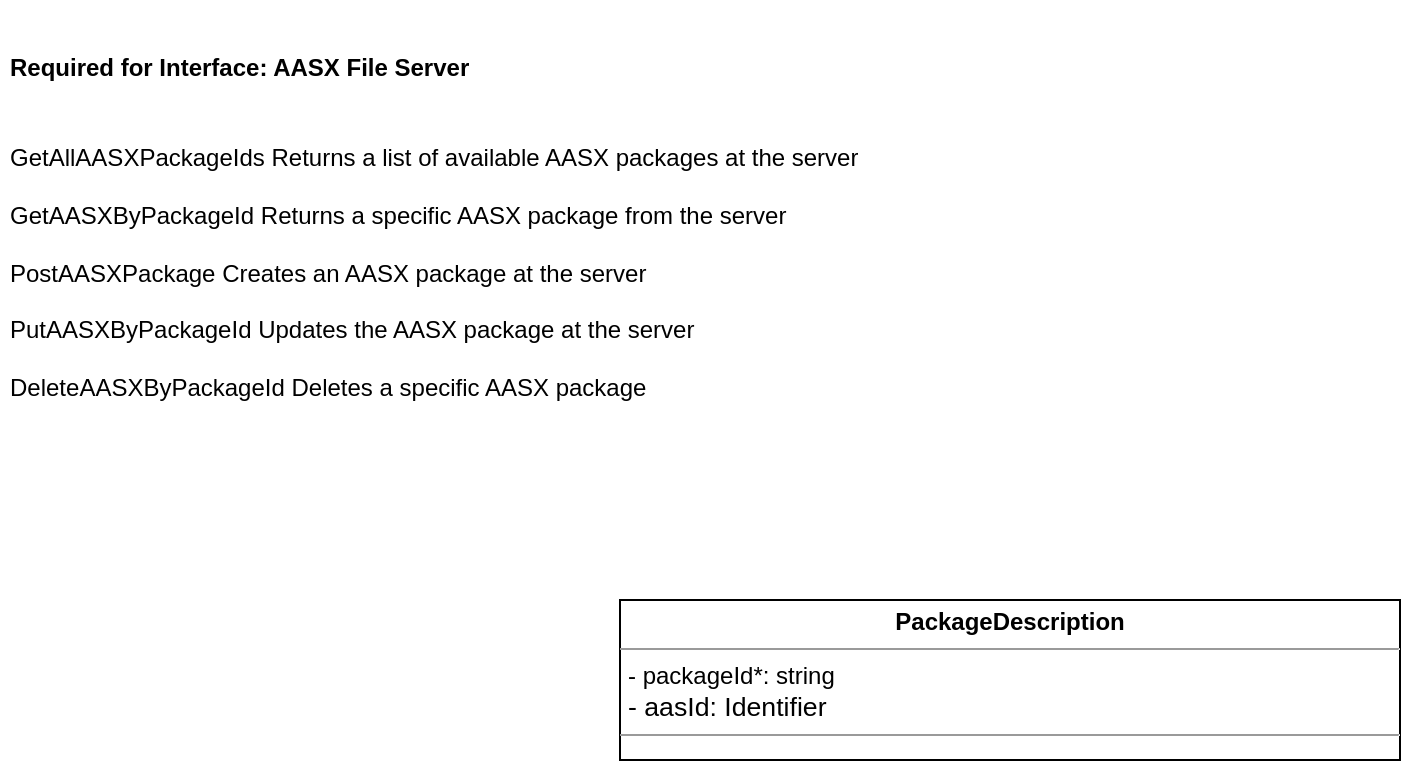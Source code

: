 <mxfile version="15.4.0" type="device"><diagram id="C5RBs43oDa-KdzZeNtuy" name="Page-1"><mxGraphModel dx="1086" dy="926" grid="1" gridSize="10" guides="1" tooltips="1" connect="1" arrows="1" fold="1" page="1" pageScale="1" pageWidth="1169" pageHeight="827" math="0" shadow="0"><root><mxCell id="WIyWlLk6GJQsqaUBKTNV-0"/><mxCell id="WIyWlLk6GJQsqaUBKTNV-1" parent="WIyWlLk6GJQsqaUBKTNV-0"/><mxCell id="6fso62-K9S8a06sXuHZR-0" value="&lt;p style=&quot;margin: 0px ; margin-top: 4px ; text-align: center&quot;&gt;&lt;b&gt;PackageDescription&lt;/b&gt;&lt;br&gt;&lt;/p&gt;&lt;hr size=&quot;1&quot;&gt;&lt;p style=&quot;margin: 0px ; margin-left: 4px&quot;&gt;- packageId*: string&lt;br&gt;&lt;/p&gt;&lt;p style=&quot;margin: 0px ; margin-left: 4px&quot;&gt;&lt;span style=&quot;font-size: 10pt ; line-height: 115%&quot;&gt;- aasId: Identifier&lt;/span&gt;&lt;br&gt;&lt;/p&gt;&lt;hr size=&quot;1&quot;&gt;&lt;p style=&quot;margin: 0px ; margin-left: 4px&quot;&gt;&lt;br&gt;&lt;/p&gt;" style="verticalAlign=top;align=left;overflow=fill;fontSize=12;fontFamily=Helvetica;html=1;" vertex="1" parent="WIyWlLk6GJQsqaUBKTNV-1"><mxGeometry x="340" y="300" width="390" height="80" as="geometry"/></mxCell><mxCell id="6fso62-K9S8a06sXuHZR-1" value="&lt;h1&gt;&lt;font style=&quot;font-size: 12px&quot;&gt;Required for &lt;font style=&quot;font-size: 12px&quot;&gt;Interface: AASX File Server&lt;/font&gt;&lt;/font&gt;&lt;/h1&gt;&lt;h1&gt;&lt;font style=&quot;font-size: 12px ; font-weight: normal&quot;&gt;GetAllAASXPackageIds&#9;&lt;span&gt;Returns a list of available AASX packages at the server&lt;br&gt;&lt;/span&gt;GetAASXByPackageId&#9;&lt;span&gt;Returns a specific AASX package from the server&lt;br&gt;&lt;/span&gt;PostAASXPackage&#9;&lt;span&gt;Creates an AASX package at the server&lt;br&gt;&lt;/span&gt;PutAASXByPackageId&#9;&lt;span&gt;Updates the AASX package at the server&lt;br&gt;&lt;/span&gt;DeleteAASXByPackageId&#9;Deletes a specific AASX package&lt;/font&gt;&lt;/h1&gt;" style="text;html=1;strokeColor=none;fillColor=none;spacing=5;spacingTop=-20;whiteSpace=wrap;overflow=hidden;rounded=0;" vertex="1" parent="WIyWlLk6GJQsqaUBKTNV-1"><mxGeometry x="30" y="10" width="460" height="210" as="geometry"/></mxCell></root></mxGraphModel></diagram></mxfile>